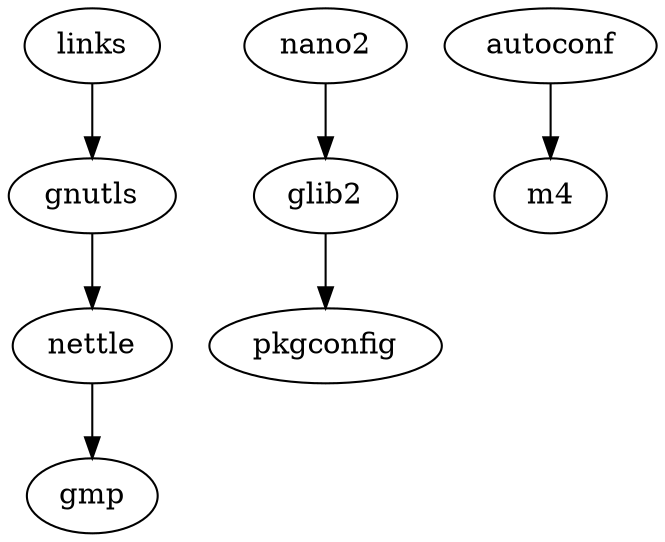 // https://en.wikipedia.org/wiki/DOT_(graph_description_language)

digraph build_dependency {
	links -> gnutls -> nettle -> gmp
	nano2 -> glib2 -> pkgconfig
	autoconf -> m4
}
